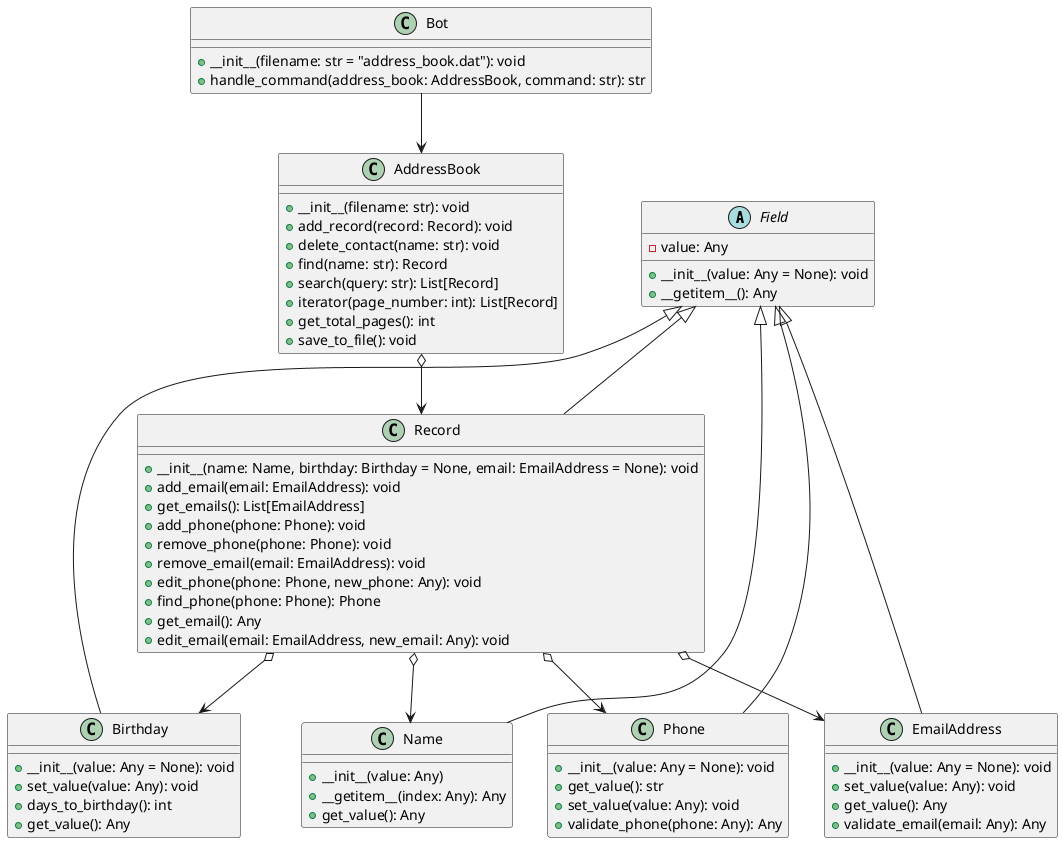 # PlantUML Diagram for AddressBook, Record, Phone, EmailAddress, Birthday, and Bot classes
@startuml

abstract class Field {
  - value: Any
  + __init__(value: Any = None): void
  + __getitem__(): Any
}

class Name {
  + __init__(value: Any)
  + __getitem__(index: Any): Any
  + get_value(): Any
}

class Phone {
  + __init__(value: Any = None): void
  + get_value(): str
  + set_value(value: Any): void
  + validate_phone(phone: Any): Any
}

class EmailAddress {
  + __init__(value: Any = None): void
  + set_value(value: Any): void
  + get_value(): Any
  + validate_email(email: Any): Any
}

class Birthday {
  + __init__(value: Any = None): void
  + set_value(value: Any): void
  + days_to_birthday(): int
  + get_value(): Any
}

class Record {
  + __init__(name: Name, birthday: Birthday = None, email: EmailAddress = None): void
  + add_email(email: EmailAddress): void
  + get_emails(): List[EmailAddress]
  + add_phone(phone: Phone): void
  + remove_phone(phone: Phone): void
  + remove_email(email: EmailAddress): void
  + edit_phone(phone: Phone, new_phone: Any): void
  + find_phone(phone: Phone): Phone
  + get_email(): Any
  + edit_email(email: EmailAddress, new_email: Any): void
}

class Bot {
  + __init__(filename: str = "address_book.dat"): void
  + handle_command(address_book: AddressBook, command: str): str
}

class AddressBook {
  + __init__(filename: str): void
  + add_record(record: Record): void
  + delete_contact(name: str): void
  + find(name: str): Record
  + search(query: str): List[Record]
  + iterator(page_number: int): List[Record]
  + get_total_pages(): int
  + save_to_file(): void
}

Field <|-- Name
Field <|-- Phone
Field <|-- EmailAddress
Field <|-- Birthday
Field <|-- Record
Record o--> Name
Record o--> Phone
Record o--> EmailAddress
Record o--> Birthday
Bot --> AddressBook
AddressBook o--> Record

@enduml
